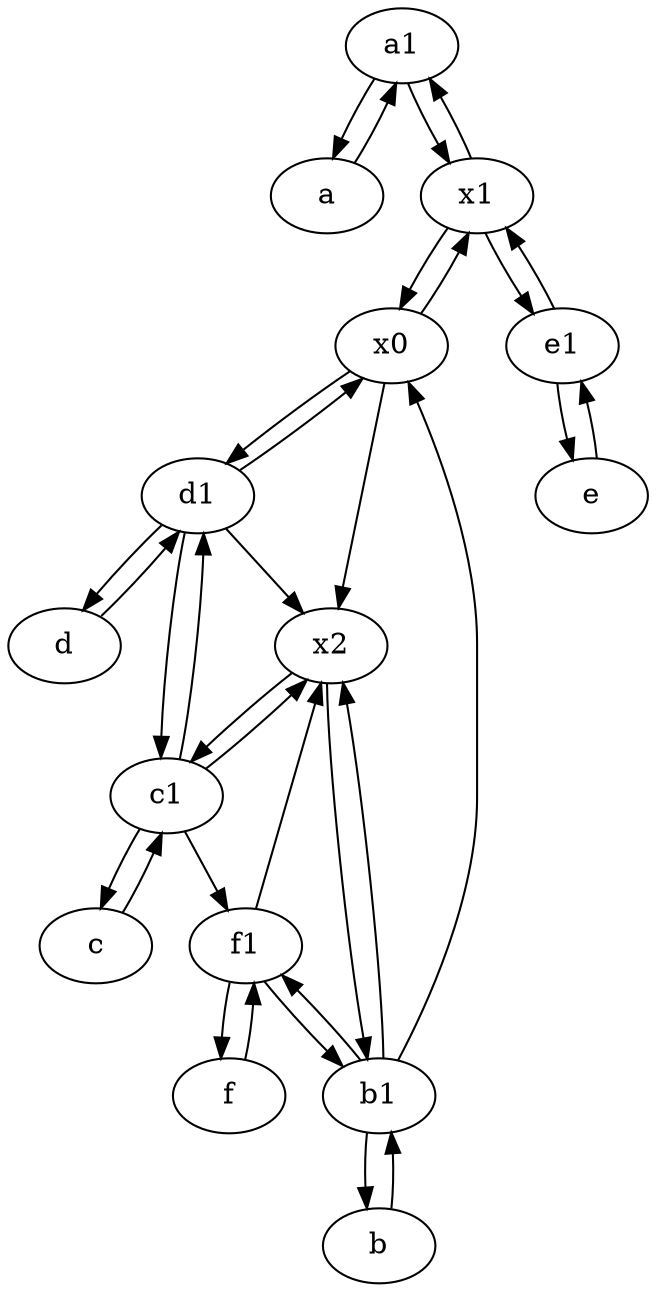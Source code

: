 digraph  {
	a1 [pos="40,15!"];
	a [pos="40,10!"];
	d [pos="20,30!"];
	f [pos="15,45!"];
	x0;
	c1 [pos="30,15!"];
	b [pos="50,20!"];
	d1 [pos="25,30!"];
	f1;
	c [pos="20,10!"];
	e [pos="30,50!"];
	x2;
	e1 [pos="25,45!"];
	x1;
	b1 [pos="45,20!"];
	x1 -> e1;
	x2 -> c1;
	c1 -> x2;
	c1 -> f1;
	x1 -> a1;
	e1 -> x1;
	x2 -> b1;
	d1 -> c1;
	x0 -> d1;
	c1 -> c;
	a -> a1;
	a1 -> a;
	c1 -> d1;
	e -> e1;
	b -> b1;
	c -> c1;
	x1 -> x0;
	b1 -> b;
	f -> f1;
	d1 -> d;
	b1 -> x0;
	d -> d1;
	b1 -> f1;
	d1 -> x2;
	d1 -> x0;
	b1 -> x2;
	f1 -> f;
	x0 -> x1;
	x0 -> x2;
	e1 -> e;
	f1 -> x2;
	a1 -> x1;
	f1 -> b1;

	}